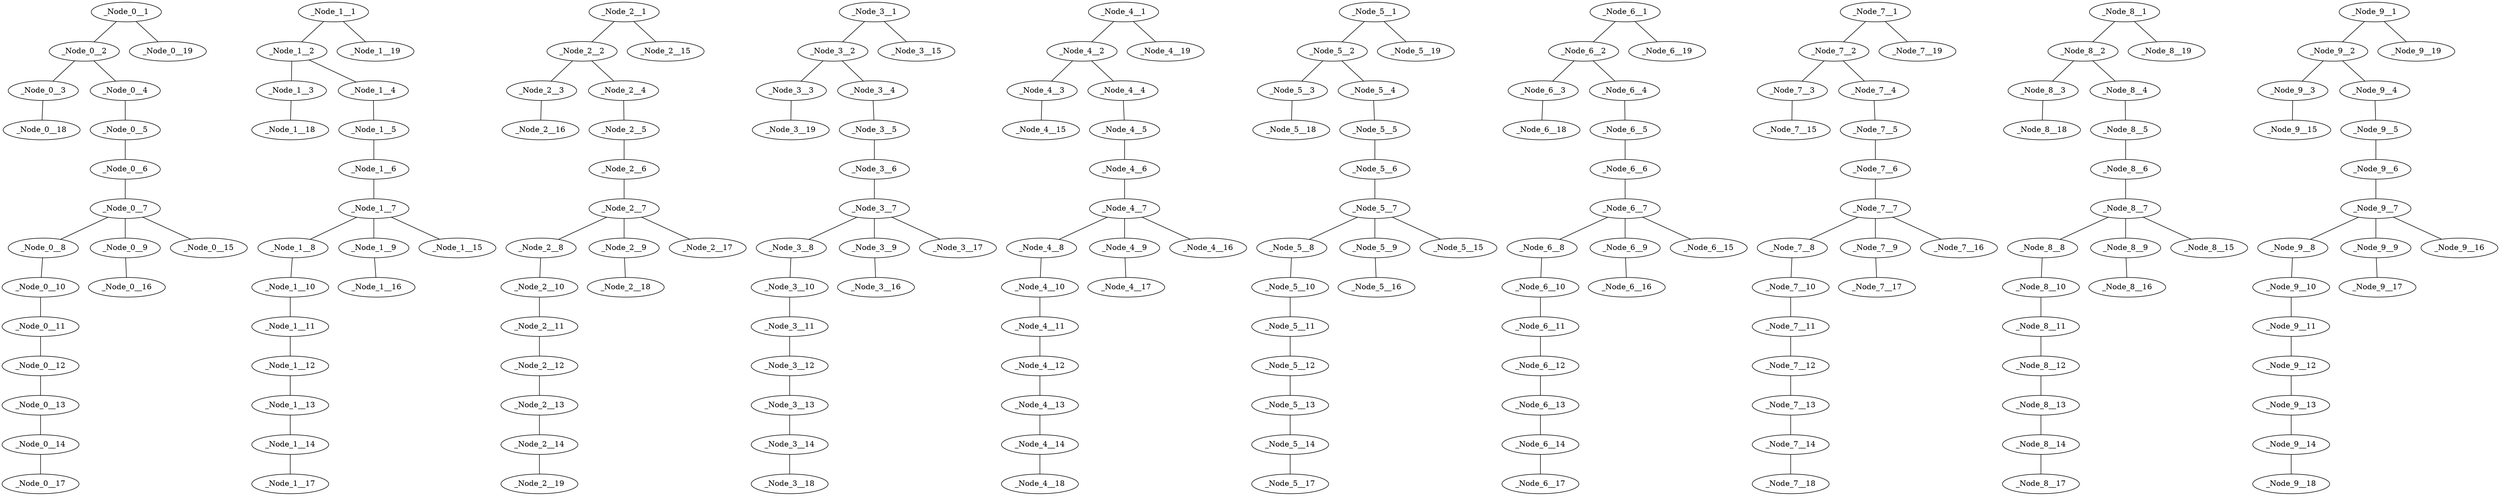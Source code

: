 // Block Chain
graph {
	_Node_0__1
	_Node_0__2
	_Node_0__3
	_Node_0__4
	_Node_0__5
	_Node_0__6
	_Node_0__7
	_Node_0__8
	_Node_0__9
	_Node_0__10
	_Node_0__11
	_Node_0__12
	_Node_0__13
	_Node_0__14
	_Node_0__1 -- _Node_0__2
	_Node_0__2 -- _Node_0__4
	_Node_0__4 -- _Node_0__5
	_Node_0__5 -- _Node_0__6
	_Node_0__6 -- _Node_0__7
	_Node_0__7 -- _Node_0__15
	_Node_0__7 -- _Node_0__9
	_Node_0__9 -- _Node_0__16
	_Node_0__7 -- _Node_0__8
	_Node_0__8 -- _Node_0__10
	_Node_0__10 -- _Node_0__11
	_Node_0__11 -- _Node_0__12
	_Node_0__12 -- _Node_0__13
	_Node_0__13 -- _Node_0__14
	_Node_0__14 -- _Node_0__17
	_Node_0__2 -- _Node_0__3
	_Node_0__3 -- _Node_0__18
	_Node_0__1 -- _Node_0__19
	_Node_1__1
	_Node_1__2
	_Node_1__3
	_Node_1__4
	_Node_1__5
	_Node_1__6
	_Node_1__7
	_Node_1__8
	_Node_1__9
	_Node_1__10
	_Node_1__11
	_Node_1__12
	_Node_1__13
	_Node_1__14
	_Node_1__1 -- _Node_1__2
	_Node_1__2 -- _Node_1__4
	_Node_1__4 -- _Node_1__5
	_Node_1__5 -- _Node_1__6
	_Node_1__6 -- _Node_1__7
	_Node_1__7 -- _Node_1__15
	_Node_1__7 -- _Node_1__9
	_Node_1__9 -- _Node_1__16
	_Node_1__7 -- _Node_1__8
	_Node_1__8 -- _Node_1__10
	_Node_1__10 -- _Node_1__11
	_Node_1__11 -- _Node_1__12
	_Node_1__12 -- _Node_1__13
	_Node_1__13 -- _Node_1__14
	_Node_1__14 -- _Node_1__17
	_Node_1__2 -- _Node_1__3
	_Node_1__3 -- _Node_1__18
	_Node_1__1 -- _Node_1__19
	_Node_2__1
	_Node_2__2
	_Node_2__3
	_Node_2__4
	_Node_2__5
	_Node_2__6
	_Node_2__7
	_Node_2__8
	_Node_2__9
	_Node_2__10
	_Node_2__11
	_Node_2__12
	_Node_2__13
	_Node_2__14
	_Node_2__1 -- _Node_2__15
	_Node_2__1 -- _Node_2__2
	_Node_2__2 -- _Node_2__3
	_Node_2__3 -- _Node_2__16
	_Node_2__2 -- _Node_2__4
	_Node_2__4 -- _Node_2__5
	_Node_2__5 -- _Node_2__6
	_Node_2__6 -- _Node_2__7
	_Node_2__7 -- _Node_2__17
	_Node_2__7 -- _Node_2__9
	_Node_2__9 -- _Node_2__18
	_Node_2__7 -- _Node_2__8
	_Node_2__8 -- _Node_2__10
	_Node_2__10 -- _Node_2__11
	_Node_2__11 -- _Node_2__12
	_Node_2__12 -- _Node_2__13
	_Node_2__13 -- _Node_2__14
	_Node_2__14 -- _Node_2__19
	_Node_3__1
	_Node_3__2
	_Node_3__3
	_Node_3__4
	_Node_3__5
	_Node_3__6
	_Node_3__7
	_Node_3__8
	_Node_3__9
	_Node_3__10
	_Node_3__11
	_Node_3__12
	_Node_3__13
	_Node_3__14
	_Node_3__1 -- _Node_3__15
	_Node_3__1 -- _Node_3__2
	_Node_3__2 -- _Node_3__4
	_Node_3__4 -- _Node_3__5
	_Node_3__5 -- _Node_3__6
	_Node_3__6 -- _Node_3__7
	_Node_3__7 -- _Node_3__9
	_Node_3__9 -- _Node_3__16
	_Node_3__7 -- _Node_3__17
	_Node_3__7 -- _Node_3__8
	_Node_3__8 -- _Node_3__10
	_Node_3__10 -- _Node_3__11
	_Node_3__11 -- _Node_3__12
	_Node_3__12 -- _Node_3__13
	_Node_3__13 -- _Node_3__14
	_Node_3__14 -- _Node_3__18
	_Node_3__2 -- _Node_3__3
	_Node_3__3 -- _Node_3__19
	_Node_4__1
	_Node_4__2
	_Node_4__3
	_Node_4__4
	_Node_4__5
	_Node_4__6
	_Node_4__7
	_Node_4__8
	_Node_4__9
	_Node_4__10
	_Node_4__11
	_Node_4__12
	_Node_4__13
	_Node_4__14
	_Node_4__1 -- _Node_4__2
	_Node_4__2 -- _Node_4__3
	_Node_4__3 -- _Node_4__15
	_Node_4__2 -- _Node_4__4
	_Node_4__4 -- _Node_4__5
	_Node_4__5 -- _Node_4__6
	_Node_4__6 -- _Node_4__7
	_Node_4__7 -- _Node_4__16
	_Node_4__7 -- _Node_4__9
	_Node_4__9 -- _Node_4__17
	_Node_4__7 -- _Node_4__8
	_Node_4__8 -- _Node_4__10
	_Node_4__10 -- _Node_4__11
	_Node_4__11 -- _Node_4__12
	_Node_4__12 -- _Node_4__13
	_Node_4__13 -- _Node_4__14
	_Node_4__14 -- _Node_4__18
	_Node_4__1 -- _Node_4__19
	_Node_5__1
	_Node_5__2
	_Node_5__3
	_Node_5__4
	_Node_5__5
	_Node_5__6
	_Node_5__7
	_Node_5__8
	_Node_5__9
	_Node_5__10
	_Node_5__11
	_Node_5__12
	_Node_5__13
	_Node_5__14
	_Node_5__1 -- _Node_5__2
	_Node_5__2 -- _Node_5__4
	_Node_5__4 -- _Node_5__5
	_Node_5__5 -- _Node_5__6
	_Node_5__6 -- _Node_5__7
	_Node_5__7 -- _Node_5__15
	_Node_5__7 -- _Node_5__9
	_Node_5__9 -- _Node_5__16
	_Node_5__7 -- _Node_5__8
	_Node_5__8 -- _Node_5__10
	_Node_5__10 -- _Node_5__11
	_Node_5__11 -- _Node_5__12
	_Node_5__12 -- _Node_5__13
	_Node_5__13 -- _Node_5__14
	_Node_5__14 -- _Node_5__17
	_Node_5__2 -- _Node_5__3
	_Node_5__3 -- _Node_5__18
	_Node_5__1 -- _Node_5__19
	_Node_6__1
	_Node_6__2
	_Node_6__3
	_Node_6__4
	_Node_6__5
	_Node_6__6
	_Node_6__7
	_Node_6__8
	_Node_6__9
	_Node_6__10
	_Node_6__11
	_Node_6__12
	_Node_6__13
	_Node_6__14
	_Node_6__1 -- _Node_6__2
	_Node_6__2 -- _Node_6__4
	_Node_6__4 -- _Node_6__5
	_Node_6__5 -- _Node_6__6
	_Node_6__6 -- _Node_6__7
	_Node_6__7 -- _Node_6__15
	_Node_6__7 -- _Node_6__9
	_Node_6__9 -- _Node_6__16
	_Node_6__7 -- _Node_6__8
	_Node_6__8 -- _Node_6__10
	_Node_6__10 -- _Node_6__11
	_Node_6__11 -- _Node_6__12
	_Node_6__12 -- _Node_6__13
	_Node_6__13 -- _Node_6__14
	_Node_6__14 -- _Node_6__17
	_Node_6__2 -- _Node_6__3
	_Node_6__3 -- _Node_6__18
	_Node_6__1 -- _Node_6__19
	_Node_7__1
	_Node_7__2
	_Node_7__3
	_Node_7__4
	_Node_7__5
	_Node_7__6
	_Node_7__7
	_Node_7__8
	_Node_7__9
	_Node_7__10
	_Node_7__11
	_Node_7__12
	_Node_7__13
	_Node_7__14
	_Node_7__1 -- _Node_7__2
	_Node_7__2 -- _Node_7__3
	_Node_7__3 -- _Node_7__15
	_Node_7__2 -- _Node_7__4
	_Node_7__4 -- _Node_7__5
	_Node_7__5 -- _Node_7__6
	_Node_7__6 -- _Node_7__7
	_Node_7__7 -- _Node_7__16
	_Node_7__7 -- _Node_7__9
	_Node_7__9 -- _Node_7__17
	_Node_7__7 -- _Node_7__8
	_Node_7__8 -- _Node_7__10
	_Node_7__10 -- _Node_7__11
	_Node_7__11 -- _Node_7__12
	_Node_7__12 -- _Node_7__13
	_Node_7__13 -- _Node_7__14
	_Node_7__14 -- _Node_7__18
	_Node_7__1 -- _Node_7__19
	_Node_8__1
	_Node_8__2
	_Node_8__3
	_Node_8__4
	_Node_8__5
	_Node_8__6
	_Node_8__7
	_Node_8__8
	_Node_8__9
	_Node_8__10
	_Node_8__11
	_Node_8__12
	_Node_8__13
	_Node_8__14
	_Node_8__1 -- _Node_8__2
	_Node_8__2 -- _Node_8__4
	_Node_8__4 -- _Node_8__5
	_Node_8__5 -- _Node_8__6
	_Node_8__6 -- _Node_8__7
	_Node_8__7 -- _Node_8__15
	_Node_8__7 -- _Node_8__9
	_Node_8__9 -- _Node_8__16
	_Node_8__7 -- _Node_8__8
	_Node_8__8 -- _Node_8__10
	_Node_8__10 -- _Node_8__11
	_Node_8__11 -- _Node_8__12
	_Node_8__12 -- _Node_8__13
	_Node_8__13 -- _Node_8__14
	_Node_8__14 -- _Node_8__17
	_Node_8__2 -- _Node_8__3
	_Node_8__3 -- _Node_8__18
	_Node_8__1 -- _Node_8__19
	_Node_9__1
	_Node_9__2
	_Node_9__3
	_Node_9__4
	_Node_9__5
	_Node_9__6
	_Node_9__7
	_Node_9__8
	_Node_9__9
	_Node_9__10
	_Node_9__11
	_Node_9__12
	_Node_9__13
	_Node_9__14
	_Node_9__1 -- _Node_9__2
	_Node_9__2 -- _Node_9__3
	_Node_9__3 -- _Node_9__15
	_Node_9__2 -- _Node_9__4
	_Node_9__4 -- _Node_9__5
	_Node_9__5 -- _Node_9__6
	_Node_9__6 -- _Node_9__7
	_Node_9__7 -- _Node_9__16
	_Node_9__7 -- _Node_9__9
	_Node_9__9 -- _Node_9__17
	_Node_9__7 -- _Node_9__8
	_Node_9__8 -- _Node_9__10
	_Node_9__10 -- _Node_9__11
	_Node_9__11 -- _Node_9__12
	_Node_9__12 -- _Node_9__13
	_Node_9__13 -- _Node_9__14
	_Node_9__14 -- _Node_9__18
	_Node_9__1 -- _Node_9__19
}

